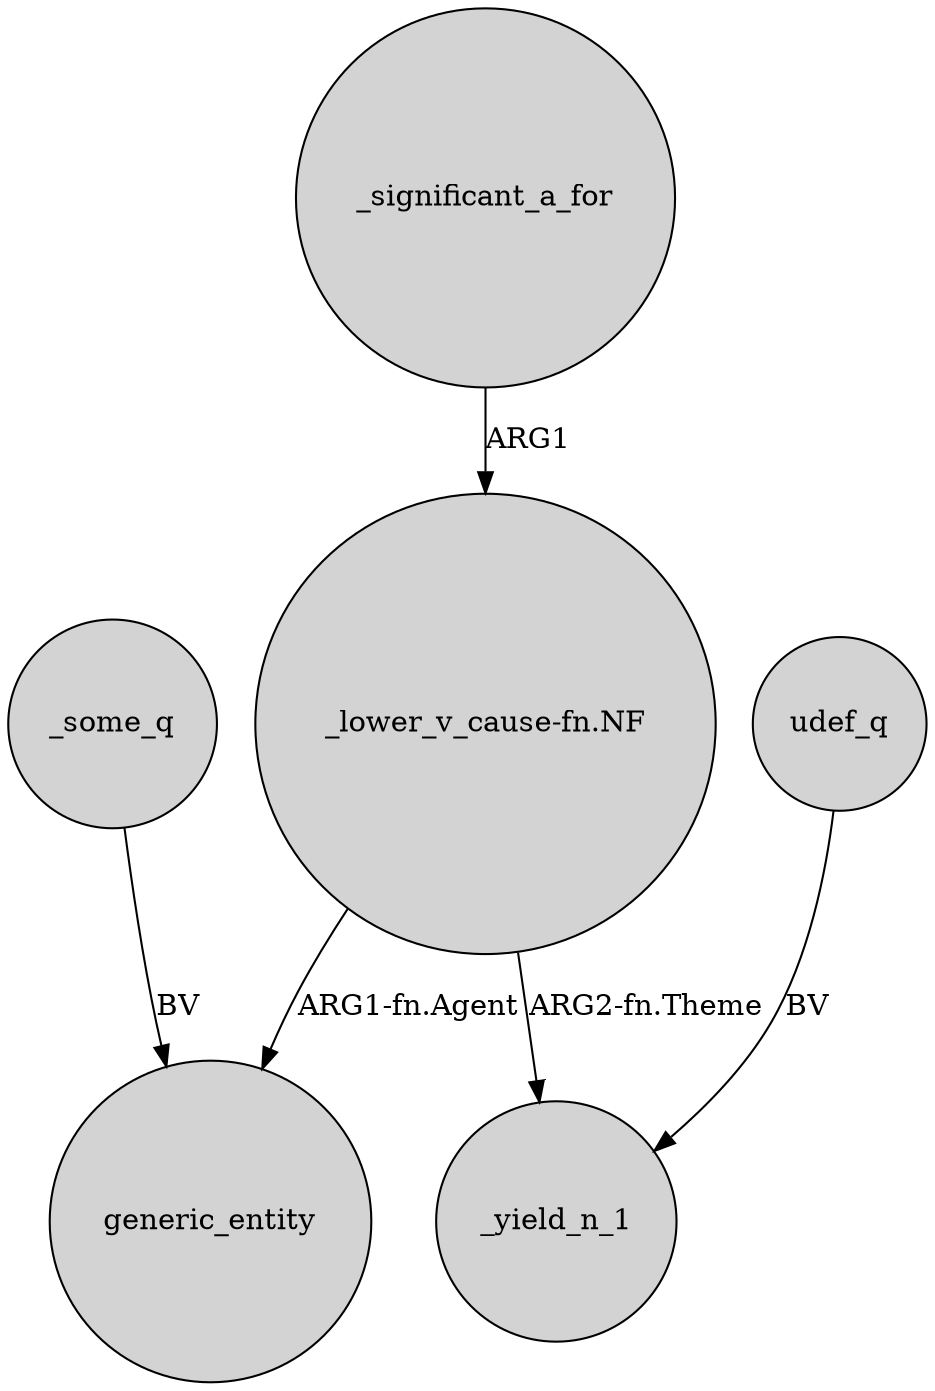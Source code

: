 digraph {
	node [shape=circle style=filled]
	_some_q -> generic_entity [label=BV]
	udef_q -> _yield_n_1 [label=BV]
	"_lower_v_cause-fn.NF" -> _yield_n_1 [label="ARG2-fn.Theme"]
	_significant_a_for -> "_lower_v_cause-fn.NF" [label=ARG1]
	"_lower_v_cause-fn.NF" -> generic_entity [label="ARG1-fn.Agent"]
}
